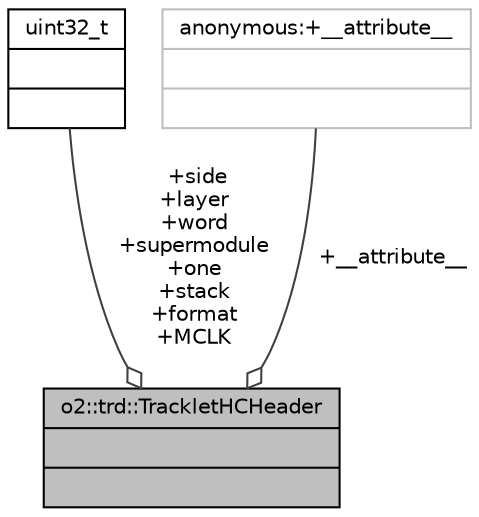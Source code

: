 digraph "o2::trd::TrackletHCHeader"
{
 // INTERACTIVE_SVG=YES
  bgcolor="transparent";
  edge [fontname="Helvetica",fontsize="10",labelfontname="Helvetica",labelfontsize="10"];
  node [fontname="Helvetica",fontsize="10",shape=record];
  Node1 [label="{o2::trd::TrackletHCHeader\n||}",height=0.2,width=0.4,color="black", fillcolor="grey75", style="filled", fontcolor="black"];
  Node2 -> Node1 [color="grey25",fontsize="10",style="solid",label=" +side\n+layer\n+word\n+supermodule\n+one\n+stack\n+format\n+MCLK" ,arrowhead="odiamond",fontname="Helvetica"];
  Node2 [label="{uint32_t\n||}",height=0.2,width=0.4,color="black",URL="$d3/d87/classuint32__t.html"];
  Node3 -> Node1 [color="grey25",fontsize="10",style="solid",label=" +__attribute__" ,arrowhead="odiamond",fontname="Helvetica"];
  Node3 [label="{anonymous:+__attribute__\n||}",height=0.2,width=0.4,color="grey75"];
}
